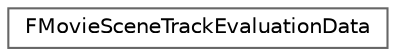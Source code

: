 digraph "Graphical Class Hierarchy"
{
 // INTERACTIVE_SVG=YES
 // LATEX_PDF_SIZE
  bgcolor="transparent";
  edge [fontname=Helvetica,fontsize=10,labelfontname=Helvetica,labelfontsize=10];
  node [fontname=Helvetica,fontsize=10,shape=box,height=0.2,width=0.4];
  rankdir="LR";
  Node0 [id="Node000000",label="FMovieSceneTrackEvaluationData",height=0.2,width=0.4,color="grey40", fillcolor="white", style="filled",URL="$d2/d7a/structFMovieSceneTrackEvaluationData.html",tooltip=" "];
}
